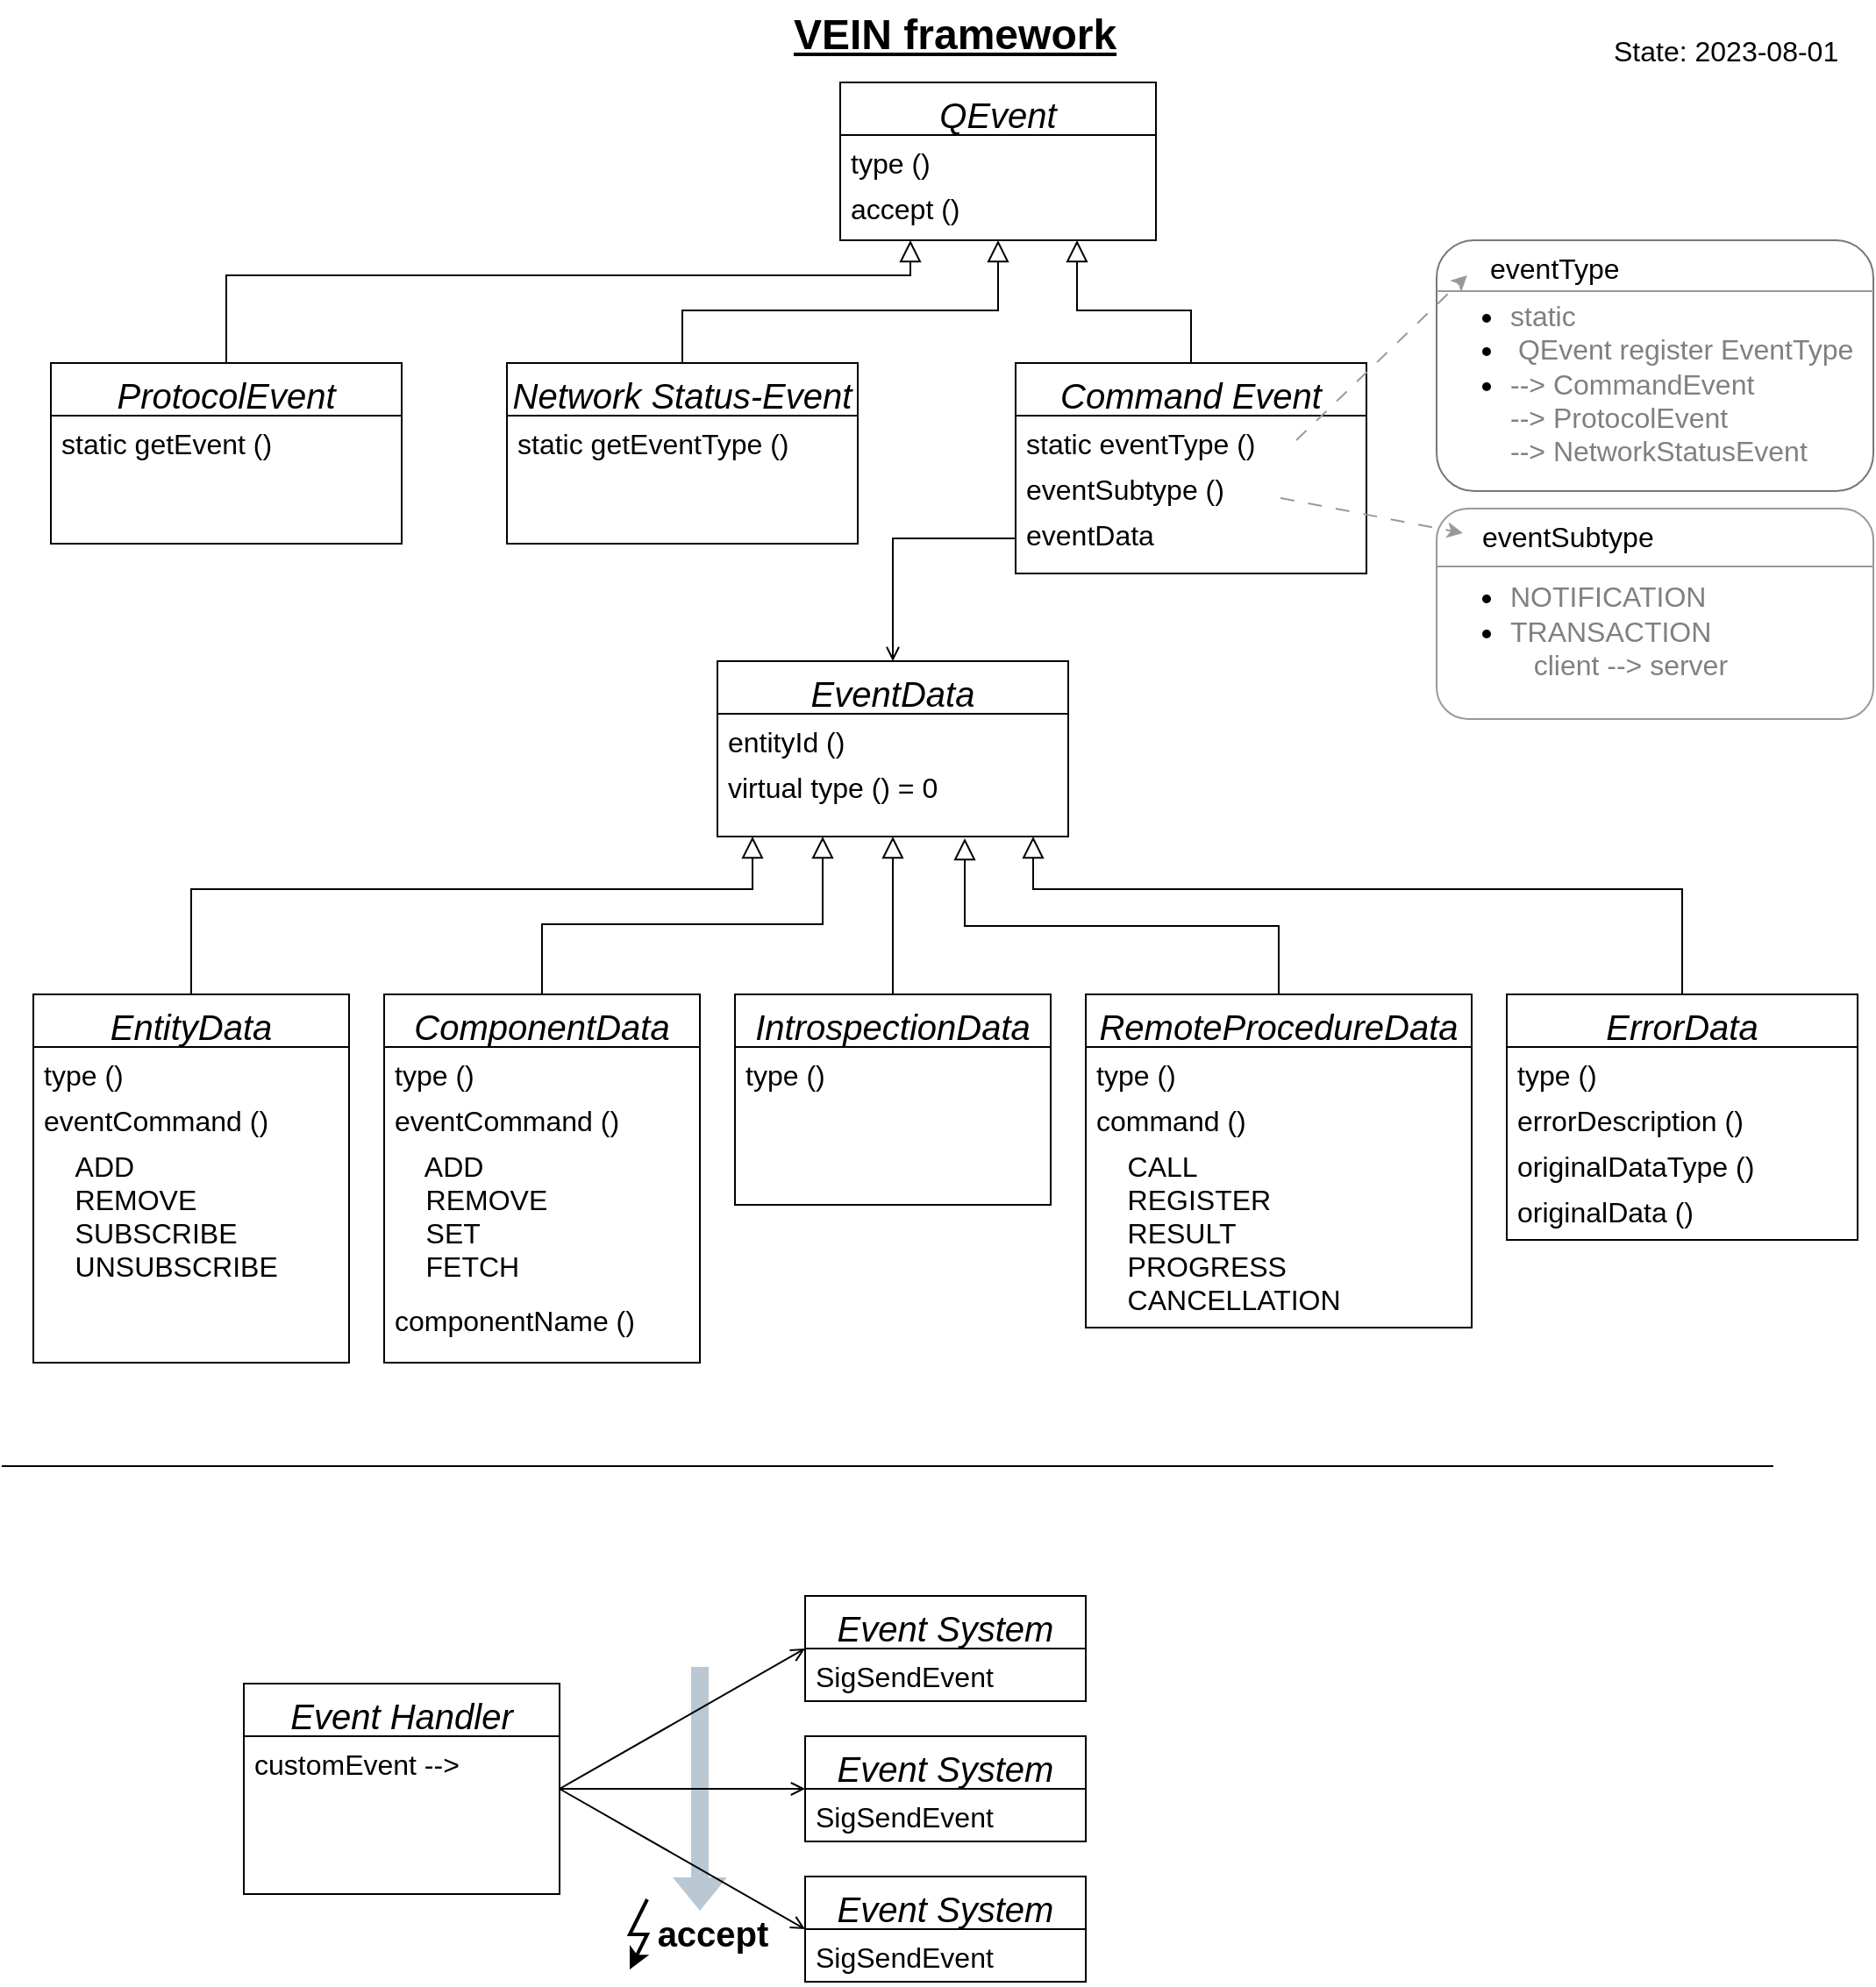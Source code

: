 <mxfile version="21.6.6" type="device">
  <diagram id="C5RBs43oDa-KdzZeNtuy" name="Page-1">
    <mxGraphModel dx="1434" dy="767" grid="1" gridSize="10" guides="1" tooltips="1" connect="1" arrows="1" fold="1" page="1" pageScale="1" pageWidth="1169" pageHeight="1654" math="0" shadow="0">
      <root>
        <mxCell id="WIyWlLk6GJQsqaUBKTNV-0" />
        <mxCell id="WIyWlLk6GJQsqaUBKTNV-1" parent="WIyWlLk6GJQsqaUBKTNV-0" />
        <mxCell id="3VQRC6T0D-EXzDeNE1l7-76" value="" style="shape=flexArrow;endArrow=classic;html=1;rounded=0;strokeColor=none;fillColor=#bac8d3;dashed=1;dashPattern=8 8;" parent="WIyWlLk6GJQsqaUBKTNV-1" edge="1">
          <mxGeometry width="50" height="50" relative="1" as="geometry">
            <mxPoint x="460" y="1000" as="sourcePoint" />
            <mxPoint x="460" y="1140" as="targetPoint" />
          </mxGeometry>
        </mxCell>
        <mxCell id="zkfFHV4jXpPFQw0GAbJ--0" value="QEvent" style="swimlane;fontStyle=2;align=center;verticalAlign=top;childLayout=stackLayout;horizontal=1;startSize=30;horizontalStack=0;resizeParent=1;resizeLast=0;collapsible=1;marginBottom=0;rounded=0;shadow=0;strokeWidth=1;fontSize=20;" parent="WIyWlLk6GJQsqaUBKTNV-1" vertex="1">
          <mxGeometry x="540" y="97" width="180" height="90" as="geometry">
            <mxRectangle x="530" y="40" width="160" height="26" as="alternateBounds" />
          </mxGeometry>
        </mxCell>
        <mxCell id="zkfFHV4jXpPFQw0GAbJ--2" value="type ()" style="text;align=left;verticalAlign=top;spacingLeft=4;spacingRight=4;overflow=hidden;rotatable=0;points=[[0,0.5],[1,0.5]];portConstraint=eastwest;rounded=0;shadow=0;html=0;fontSize=16;" parent="zkfFHV4jXpPFQw0GAbJ--0" vertex="1">
          <mxGeometry y="30" width="180" height="26" as="geometry" />
        </mxCell>
        <mxCell id="zkfFHV4jXpPFQw0GAbJ--1" value="accept ()" style="text;align=left;verticalAlign=top;spacingLeft=4;spacingRight=4;overflow=hidden;rotatable=0;points=[[0,0.5],[1,0.5]];portConstraint=eastwest;fontSize=16;" parent="zkfFHV4jXpPFQw0GAbJ--0" vertex="1">
          <mxGeometry y="56" width="180" height="26" as="geometry" />
        </mxCell>
        <mxCell id="ieJgah1LAaL9jYKs5DkF-0" value="ProtocolEvent" style="swimlane;fontStyle=2;align=center;verticalAlign=top;childLayout=stackLayout;horizontal=1;startSize=30;horizontalStack=0;resizeParent=1;resizeLast=0;collapsible=1;marginBottom=0;rounded=0;shadow=0;strokeWidth=1;fontSize=20;" parent="WIyWlLk6GJQsqaUBKTNV-1" vertex="1">
          <mxGeometry x="90" y="257" width="200" height="103" as="geometry">
            <mxRectangle x="530" y="40" width="160" height="26" as="alternateBounds" />
          </mxGeometry>
        </mxCell>
        <mxCell id="ieJgah1LAaL9jYKs5DkF-1" value="static getEvent ()" style="text;align=left;verticalAlign=top;spacingLeft=4;spacingRight=4;overflow=hidden;rotatable=0;points=[[0,0.5],[1,0.5]];portConstraint=eastwest;rounded=0;shadow=0;html=0;fontSize=16;" parent="ieJgah1LAaL9jYKs5DkF-0" vertex="1">
          <mxGeometry y="30" width="200" height="26" as="geometry" />
        </mxCell>
        <mxCell id="3VQRC6T0D-EXzDeNE1l7-0" value="Network Status-Event" style="swimlane;fontStyle=2;align=center;verticalAlign=top;childLayout=stackLayout;horizontal=1;startSize=30;horizontalStack=0;resizeParent=1;resizeLast=0;collapsible=1;marginBottom=0;rounded=0;shadow=0;strokeWidth=1;fontSize=20;" parent="WIyWlLk6GJQsqaUBKTNV-1" vertex="1">
          <mxGeometry x="350" y="257" width="200" height="103" as="geometry">
            <mxRectangle x="530" y="40" width="160" height="26" as="alternateBounds" />
          </mxGeometry>
        </mxCell>
        <mxCell id="3VQRC6T0D-EXzDeNE1l7-1" value="static getEventType ()" style="text;align=left;verticalAlign=top;spacingLeft=4;spacingRight=4;overflow=hidden;rotatable=0;points=[[0,0.5],[1,0.5]];portConstraint=eastwest;rounded=0;shadow=0;html=0;fontSize=16;" parent="3VQRC6T0D-EXzDeNE1l7-0" vertex="1">
          <mxGeometry y="30" width="200" height="26" as="geometry" />
        </mxCell>
        <mxCell id="3VQRC6T0D-EXzDeNE1l7-2" value="" style="endArrow=block;endSize=10;endFill=0;shadow=0;strokeWidth=1;rounded=0;edgeStyle=elbowEdgeStyle;elbow=vertical;" parent="WIyWlLk6GJQsqaUBKTNV-1" source="ieJgah1LAaL9jYKs5DkF-0" edge="1">
          <mxGeometry width="160" relative="1" as="geometry">
            <mxPoint x="350" y="683" as="sourcePoint" />
            <mxPoint x="580" y="187" as="targetPoint" />
            <Array as="points">
              <mxPoint x="370" y="207" />
            </Array>
          </mxGeometry>
        </mxCell>
        <mxCell id="3VQRC6T0D-EXzDeNE1l7-4" value="" style="endArrow=block;endSize=10;endFill=0;shadow=0;strokeWidth=1;rounded=0;edgeStyle=elbowEdgeStyle;elbow=vertical;exitX=0.5;exitY=0;exitDx=0;exitDy=0;" parent="WIyWlLk6GJQsqaUBKTNV-1" source="3VQRC6T0D-EXzDeNE1l7-0" edge="1">
          <mxGeometry width="160" relative="1" as="geometry">
            <mxPoint x="160" y="267" as="sourcePoint" />
            <mxPoint x="630" y="187" as="targetPoint" />
            <Array as="points">
              <mxPoint x="510" y="227" />
            </Array>
          </mxGeometry>
        </mxCell>
        <mxCell id="3VQRC6T0D-EXzDeNE1l7-5" value="Command Event" style="swimlane;fontStyle=2;align=center;verticalAlign=top;childLayout=stackLayout;horizontal=1;startSize=30;horizontalStack=0;resizeParent=1;resizeLast=0;collapsible=1;marginBottom=0;rounded=0;shadow=0;strokeWidth=1;fontSize=20;" parent="WIyWlLk6GJQsqaUBKTNV-1" vertex="1">
          <mxGeometry x="640" y="257" width="200" height="120" as="geometry">
            <mxRectangle x="530" y="40" width="160" height="26" as="alternateBounds" />
          </mxGeometry>
        </mxCell>
        <mxCell id="3VQRC6T0D-EXzDeNE1l7-6" value="static eventType ()" style="text;align=left;verticalAlign=top;spacingLeft=4;spacingRight=4;overflow=hidden;rotatable=0;points=[[0,0.5],[1,0.5]];portConstraint=eastwest;rounded=0;shadow=0;html=0;fontSize=16;" parent="3VQRC6T0D-EXzDeNE1l7-5" vertex="1">
          <mxGeometry y="30" width="200" height="26" as="geometry" />
        </mxCell>
        <mxCell id="3VQRC6T0D-EXzDeNE1l7-7" value="eventSubtype ()" style="text;align=left;verticalAlign=top;spacingLeft=4;spacingRight=4;overflow=hidden;rotatable=0;points=[[0,0.5],[1,0.5]];portConstraint=eastwest;rounded=0;shadow=0;html=0;fontSize=16;" parent="3VQRC6T0D-EXzDeNE1l7-5" vertex="1">
          <mxGeometry y="56" width="200" height="26" as="geometry" />
        </mxCell>
        <mxCell id="3VQRC6T0D-EXzDeNE1l7-8" value="eventData" style="text;align=left;verticalAlign=top;spacingLeft=4;spacingRight=4;overflow=hidden;rotatable=0;points=[[0,0.5],[1,0.5]];portConstraint=eastwest;rounded=0;shadow=0;html=0;fontSize=16;" parent="3VQRC6T0D-EXzDeNE1l7-5" vertex="1">
          <mxGeometry y="82" width="200" height="26" as="geometry" />
        </mxCell>
        <mxCell id="3VQRC6T0D-EXzDeNE1l7-9" value="" style="endArrow=block;endSize=10;endFill=0;shadow=0;strokeWidth=1;rounded=0;edgeStyle=elbowEdgeStyle;elbow=vertical;exitX=0.5;exitY=0;exitDx=0;exitDy=0;entryX=0.75;entryY=1;entryDx=0;entryDy=0;" parent="WIyWlLk6GJQsqaUBKTNV-1" source="3VQRC6T0D-EXzDeNE1l7-5" target="zkfFHV4jXpPFQw0GAbJ--0" edge="1">
          <mxGeometry width="160" relative="1" as="geometry">
            <mxPoint x="415" y="267" as="sourcePoint" />
            <mxPoint x="640" y="197" as="targetPoint" />
            <Array as="points">
              <mxPoint x="650" y="227" />
            </Array>
          </mxGeometry>
        </mxCell>
        <mxCell id="3VQRC6T0D-EXzDeNE1l7-11" value="EventData" style="swimlane;fontStyle=2;align=center;verticalAlign=top;childLayout=stackLayout;horizontal=1;startSize=30;horizontalStack=0;resizeParent=1;resizeLast=0;collapsible=1;marginBottom=0;rounded=0;shadow=0;strokeWidth=1;fontSize=20;" parent="WIyWlLk6GJQsqaUBKTNV-1" vertex="1">
          <mxGeometry x="470" y="427" width="200" height="100" as="geometry">
            <mxRectangle x="530" y="40" width="160" height="26" as="alternateBounds" />
          </mxGeometry>
        </mxCell>
        <mxCell id="3VQRC6T0D-EXzDeNE1l7-12" value="entityId ()" style="text;align=left;verticalAlign=top;spacingLeft=4;spacingRight=4;overflow=hidden;rotatable=0;points=[[0,0.5],[1,0.5]];portConstraint=eastwest;rounded=0;shadow=0;html=0;fontSize=16;" parent="3VQRC6T0D-EXzDeNE1l7-11" vertex="1">
          <mxGeometry y="30" width="200" height="26" as="geometry" />
        </mxCell>
        <mxCell id="3VQRC6T0D-EXzDeNE1l7-13" value="virtual type () = 0" style="text;align=left;verticalAlign=top;spacingLeft=4;spacingRight=4;overflow=hidden;rotatable=0;points=[[0,0.5],[1,0.5]];portConstraint=eastwest;rounded=0;shadow=0;html=0;fontSize=16;" parent="3VQRC6T0D-EXzDeNE1l7-11" vertex="1">
          <mxGeometry y="56" width="200" height="26" as="geometry" />
        </mxCell>
        <mxCell id="3VQRC6T0D-EXzDeNE1l7-15" style="edgeStyle=orthogonalEdgeStyle;rounded=0;orthogonalLoop=1;jettySize=auto;html=1;endArrow=open;endFill=0;strokeWidth=1;" parent="WIyWlLk6GJQsqaUBKTNV-1" source="3VQRC6T0D-EXzDeNE1l7-8" target="3VQRC6T0D-EXzDeNE1l7-11" edge="1">
          <mxGeometry relative="1" as="geometry">
            <mxPoint x="480" y="407" as="targetPoint" />
            <Array as="points">
              <mxPoint x="570" y="357" />
            </Array>
          </mxGeometry>
        </mxCell>
        <mxCell id="3VQRC6T0D-EXzDeNE1l7-16" value="EntityData" style="swimlane;fontStyle=2;align=center;verticalAlign=top;childLayout=stackLayout;horizontal=1;startSize=30;horizontalStack=0;resizeParent=1;resizeLast=0;collapsible=1;marginBottom=0;rounded=0;shadow=0;strokeWidth=1;fontSize=20;" parent="WIyWlLk6GJQsqaUBKTNV-1" vertex="1">
          <mxGeometry x="80" y="617" width="180" height="210" as="geometry">
            <mxRectangle x="530" y="40" width="160" height="26" as="alternateBounds" />
          </mxGeometry>
        </mxCell>
        <mxCell id="3VQRC6T0D-EXzDeNE1l7-17" value="type ()" style="text;align=left;verticalAlign=top;spacingLeft=4;spacingRight=4;overflow=hidden;rotatable=0;points=[[0,0.5],[1,0.5]];portConstraint=eastwest;rounded=0;shadow=0;html=0;fontSize=16;" parent="3VQRC6T0D-EXzDeNE1l7-16" vertex="1">
          <mxGeometry y="30" width="180" height="26" as="geometry" />
        </mxCell>
        <mxCell id="3VQRC6T0D-EXzDeNE1l7-18" value="eventCommand ()" style="text;align=left;verticalAlign=top;spacingLeft=4;spacingRight=4;overflow=hidden;rotatable=0;points=[[0,0.5],[1,0.5]];portConstraint=eastwest;rounded=0;shadow=0;html=0;fontSize=16;" parent="3VQRC6T0D-EXzDeNE1l7-16" vertex="1">
          <mxGeometry y="56" width="180" height="26" as="geometry" />
        </mxCell>
        <mxCell id="3VQRC6T0D-EXzDeNE1l7-19" value="    ADD&#xa;    REMOVE&#xa;    SUBSCRIBE&#xa;    UNSUBSCRIBE&#xa;" style="text;align=left;verticalAlign=top;spacingLeft=4;spacingRight=4;overflow=hidden;rotatable=0;points=[[0,0.5],[1,0.5]];portConstraint=eastwest;rounded=0;shadow=0;html=0;fontSize=16;" parent="3VQRC6T0D-EXzDeNE1l7-16" vertex="1">
          <mxGeometry y="82" width="180" height="88" as="geometry" />
        </mxCell>
        <mxCell id="3VQRC6T0D-EXzDeNE1l7-20" value="ComponentData" style="swimlane;fontStyle=2;align=center;verticalAlign=top;childLayout=stackLayout;horizontal=1;startSize=30;horizontalStack=0;resizeParent=1;resizeLast=0;collapsible=1;marginBottom=0;rounded=0;shadow=0;strokeWidth=1;fontSize=20;" parent="WIyWlLk6GJQsqaUBKTNV-1" vertex="1">
          <mxGeometry x="280" y="617" width="180" height="210" as="geometry">
            <mxRectangle x="530" y="40" width="160" height="26" as="alternateBounds" />
          </mxGeometry>
        </mxCell>
        <mxCell id="3VQRC6T0D-EXzDeNE1l7-22" value="type ()" style="text;align=left;verticalAlign=top;spacingLeft=4;spacingRight=4;overflow=hidden;rotatable=0;points=[[0,0.5],[1,0.5]];portConstraint=eastwest;rounded=0;shadow=0;html=0;fontSize=16;" parent="3VQRC6T0D-EXzDeNE1l7-20" vertex="1">
          <mxGeometry y="30" width="180" height="26" as="geometry" />
        </mxCell>
        <mxCell id="3VQRC6T0D-EXzDeNE1l7-21" value="eventCommand ()" style="text;align=left;verticalAlign=top;spacingLeft=4;spacingRight=4;overflow=hidden;rotatable=0;points=[[0,0.5],[1,0.5]];portConstraint=eastwest;rounded=0;shadow=0;html=0;fontSize=16;" parent="3VQRC6T0D-EXzDeNE1l7-20" vertex="1">
          <mxGeometry y="56" width="180" height="26" as="geometry" />
        </mxCell>
        <mxCell id="3VQRC6T0D-EXzDeNE1l7-23" value="    ADD&#xa;    REMOVE&#xa;    SET&#xa;    FETCH" style="text;align=left;verticalAlign=top;spacingLeft=4;spacingRight=4;overflow=hidden;rotatable=0;points=[[0,0.5],[1,0.5]];portConstraint=eastwest;rounded=0;shadow=0;html=0;fontSize=16;" parent="3VQRC6T0D-EXzDeNE1l7-20" vertex="1">
          <mxGeometry y="82" width="180" height="88" as="geometry" />
        </mxCell>
        <mxCell id="3VQRC6T0D-EXzDeNE1l7-33" value="componentName ()" style="text;align=left;verticalAlign=top;spacingLeft=4;spacingRight=4;overflow=hidden;rotatable=0;points=[[0,0.5],[1,0.5]];portConstraint=eastwest;rounded=0;shadow=0;html=0;fontSize=16;" parent="3VQRC6T0D-EXzDeNE1l7-20" vertex="1">
          <mxGeometry y="170" width="180" height="26" as="geometry" />
        </mxCell>
        <mxCell id="3VQRC6T0D-EXzDeNE1l7-24" value="IntrospectionData" style="swimlane;fontStyle=2;align=center;verticalAlign=top;childLayout=stackLayout;horizontal=1;startSize=30;horizontalStack=0;resizeParent=1;resizeLast=0;collapsible=1;marginBottom=0;rounded=0;shadow=0;strokeWidth=1;fontSize=20;" parent="WIyWlLk6GJQsqaUBKTNV-1" vertex="1">
          <mxGeometry x="480" y="617" width="180" height="120" as="geometry">
            <mxRectangle x="530" y="40" width="160" height="26" as="alternateBounds" />
          </mxGeometry>
        </mxCell>
        <mxCell id="3VQRC6T0D-EXzDeNE1l7-25" value="type ()" style="text;align=left;verticalAlign=top;spacingLeft=4;spacingRight=4;overflow=hidden;rotatable=0;points=[[0,0.5],[1,0.5]];portConstraint=eastwest;rounded=0;shadow=0;html=0;fontSize=16;" parent="3VQRC6T0D-EXzDeNE1l7-24" vertex="1">
          <mxGeometry y="30" width="180" height="26" as="geometry" />
        </mxCell>
        <mxCell id="3VQRC6T0D-EXzDeNE1l7-28" value="ErrorData" style="swimlane;fontStyle=2;align=center;verticalAlign=top;childLayout=stackLayout;horizontal=1;startSize=30;horizontalStack=0;resizeParent=1;resizeLast=0;collapsible=1;marginBottom=0;rounded=0;shadow=0;strokeWidth=1;fontSize=20;" parent="WIyWlLk6GJQsqaUBKTNV-1" vertex="1">
          <mxGeometry x="920" y="617" width="200" height="140" as="geometry">
            <mxRectangle x="530" y="40" width="160" height="26" as="alternateBounds" />
          </mxGeometry>
        </mxCell>
        <mxCell id="3VQRC6T0D-EXzDeNE1l7-29" value="type ()" style="text;align=left;verticalAlign=top;spacingLeft=4;spacingRight=4;overflow=hidden;rotatable=0;points=[[0,0.5],[1,0.5]];portConstraint=eastwest;rounded=0;shadow=0;html=0;fontSize=16;" parent="3VQRC6T0D-EXzDeNE1l7-28" vertex="1">
          <mxGeometry y="30" width="200" height="26" as="geometry" />
        </mxCell>
        <mxCell id="3VQRC6T0D-EXzDeNE1l7-30" value="errorDescription ()" style="text;align=left;verticalAlign=top;spacingLeft=4;spacingRight=4;overflow=hidden;rotatable=0;points=[[0,0.5],[1,0.5]];portConstraint=eastwest;rounded=0;shadow=0;html=0;fontSize=16;" parent="3VQRC6T0D-EXzDeNE1l7-28" vertex="1">
          <mxGeometry y="56" width="200" height="26" as="geometry" />
        </mxCell>
        <mxCell id="3VQRC6T0D-EXzDeNE1l7-31" value="originalDataType ()" style="text;align=left;verticalAlign=top;spacingLeft=4;spacingRight=4;overflow=hidden;rotatable=0;points=[[0,0.5],[1,0.5]];portConstraint=eastwest;rounded=0;shadow=0;html=0;fontSize=16;" parent="3VQRC6T0D-EXzDeNE1l7-28" vertex="1">
          <mxGeometry y="82" width="200" height="26" as="geometry" />
        </mxCell>
        <mxCell id="3VQRC6T0D-EXzDeNE1l7-35" value="originalData ()" style="text;align=left;verticalAlign=top;spacingLeft=4;spacingRight=4;overflow=hidden;rotatable=0;points=[[0,0.5],[1,0.5]];portConstraint=eastwest;rounded=0;shadow=0;html=0;fontSize=16;" parent="3VQRC6T0D-EXzDeNE1l7-28" vertex="1">
          <mxGeometry y="108" width="200" height="26" as="geometry" />
        </mxCell>
        <mxCell id="3VQRC6T0D-EXzDeNE1l7-34" value="&lt;u&gt;VEIN framework&lt;/u&gt;" style="text;strokeColor=none;fillColor=none;html=1;fontSize=24;fontStyle=1;verticalAlign=middle;align=center;" parent="WIyWlLk6GJQsqaUBKTNV-1" vertex="1">
          <mxGeometry x="490" y="50" width="230" height="40" as="geometry" />
        </mxCell>
        <mxCell id="3VQRC6T0D-EXzDeNE1l7-36" value="RemoteProcedureData" style="swimlane;fontStyle=2;align=center;verticalAlign=top;childLayout=stackLayout;horizontal=1;startSize=30;horizontalStack=0;resizeParent=1;resizeLast=0;collapsible=1;marginBottom=0;rounded=0;shadow=0;strokeWidth=1;fontSize=20;" parent="WIyWlLk6GJQsqaUBKTNV-1" vertex="1">
          <mxGeometry x="680" y="617" width="220" height="190" as="geometry">
            <mxRectangle x="530" y="40" width="160" height="26" as="alternateBounds" />
          </mxGeometry>
        </mxCell>
        <mxCell id="3VQRC6T0D-EXzDeNE1l7-37" value="type ()" style="text;align=left;verticalAlign=top;spacingLeft=4;spacingRight=4;overflow=hidden;rotatable=0;points=[[0,0.5],[1,0.5]];portConstraint=eastwest;rounded=0;shadow=0;html=0;fontSize=16;" parent="3VQRC6T0D-EXzDeNE1l7-36" vertex="1">
          <mxGeometry y="30" width="220" height="26" as="geometry" />
        </mxCell>
        <mxCell id="3VQRC6T0D-EXzDeNE1l7-38" value="command ()" style="text;align=left;verticalAlign=top;spacingLeft=4;spacingRight=4;overflow=hidden;rotatable=0;points=[[0,0.5],[1,0.5]];portConstraint=eastwest;rounded=0;shadow=0;html=0;fontSize=16;" parent="3VQRC6T0D-EXzDeNE1l7-36" vertex="1">
          <mxGeometry y="56" width="220" height="26" as="geometry" />
        </mxCell>
        <mxCell id="3VQRC6T0D-EXzDeNE1l7-39" value="    CALL&#xa;    REGISTER&#xa;    RESULT&#xa;    PROGRESS&#xa;    CANCELLATION&#xa;" style="text;align=left;verticalAlign=top;spacingLeft=4;spacingRight=4;overflow=hidden;rotatable=0;points=[[0,0.5],[1,0.5]];portConstraint=eastwest;rounded=0;shadow=0;html=0;fontSize=16;" parent="3VQRC6T0D-EXzDeNE1l7-36" vertex="1">
          <mxGeometry y="82" width="220" height="108" as="geometry" />
        </mxCell>
        <mxCell id="3VQRC6T0D-EXzDeNE1l7-41" value="" style="endArrow=block;endSize=10;endFill=0;shadow=0;strokeWidth=1;rounded=0;edgeStyle=elbowEdgeStyle;elbow=vertical;exitX=0.5;exitY=0;exitDx=0;exitDy=0;" parent="WIyWlLk6GJQsqaUBKTNV-1" source="3VQRC6T0D-EXzDeNE1l7-16" edge="1">
          <mxGeometry width="160" relative="1" as="geometry">
            <mxPoint x="160" y="607" as="sourcePoint" />
            <mxPoint x="490" y="527" as="targetPoint" />
            <Array as="points">
              <mxPoint x="330" y="557" />
            </Array>
          </mxGeometry>
        </mxCell>
        <mxCell id="3VQRC6T0D-EXzDeNE1l7-42" value="" style="endArrow=block;endSize=10;endFill=0;shadow=0;strokeWidth=1;rounded=0;edgeStyle=elbowEdgeStyle;elbow=vertical;exitX=0.5;exitY=0;exitDx=0;exitDy=0;" parent="WIyWlLk6GJQsqaUBKTNV-1" source="3VQRC6T0D-EXzDeNE1l7-20" edge="1">
          <mxGeometry width="160" relative="1" as="geometry">
            <mxPoint x="170" y="627" as="sourcePoint" />
            <mxPoint x="530" y="527" as="targetPoint" />
            <Array as="points">
              <mxPoint x="440" y="577" />
            </Array>
          </mxGeometry>
        </mxCell>
        <mxCell id="3VQRC6T0D-EXzDeNE1l7-43" value="" style="endArrow=block;endSize=10;endFill=0;shadow=0;strokeWidth=1;rounded=0;edgeStyle=elbowEdgeStyle;elbow=vertical;exitX=0.5;exitY=0;exitDx=0;exitDy=0;" parent="WIyWlLk6GJQsqaUBKTNV-1" source="3VQRC6T0D-EXzDeNE1l7-24" edge="1">
          <mxGeometry width="160" relative="1" as="geometry">
            <mxPoint x="370" y="627" as="sourcePoint" />
            <mxPoint x="570" y="527" as="targetPoint" />
            <Array as="points">
              <mxPoint x="350" y="577" />
            </Array>
          </mxGeometry>
        </mxCell>
        <mxCell id="3VQRC6T0D-EXzDeNE1l7-44" value="" style="endArrow=block;endSize=10;endFill=0;shadow=0;strokeWidth=1;rounded=0;edgeStyle=elbowEdgeStyle;elbow=vertical;" parent="WIyWlLk6GJQsqaUBKTNV-1" source="3VQRC6T0D-EXzDeNE1l7-36" edge="1">
          <mxGeometry width="160" relative="1" as="geometry">
            <mxPoint x="591" y="618" as="sourcePoint" />
            <mxPoint x="611" y="528" as="targetPoint" />
            <Array as="points">
              <mxPoint x="381" y="578" />
            </Array>
          </mxGeometry>
        </mxCell>
        <mxCell id="3VQRC6T0D-EXzDeNE1l7-46" value="" style="endArrow=block;endSize=10;endFill=0;shadow=0;strokeWidth=1;rounded=0;edgeStyle=elbowEdgeStyle;elbow=vertical;" parent="WIyWlLk6GJQsqaUBKTNV-1" source="3VQRC6T0D-EXzDeNE1l7-28" edge="1">
          <mxGeometry width="160" relative="1" as="geometry">
            <mxPoint x="810" y="627" as="sourcePoint" />
            <mxPoint x="650" y="527" as="targetPoint" />
            <Array as="points">
              <mxPoint x="820" y="557" />
            </Array>
          </mxGeometry>
        </mxCell>
        <mxCell id="3VQRC6T0D-EXzDeNE1l7-47" value="&lt;div style=&quot;font-size: 16px;&quot; align=&quot;left&quot;&gt;&lt;font color=&quot;#808080&quot;&gt;&lt;br&gt;&lt;/font&gt;&lt;ul style=&quot;font-size: 16px;&quot;&gt;&lt;li&gt;&lt;font style=&quot;font-size: 16px;&quot; color=&quot;#808080&quot;&gt;static&lt;/font&gt;&lt;/li&gt;&lt;li&gt;&lt;font style=&quot;font-size: 16px;&quot; color=&quot;#808080&quot;&gt;&amp;nbsp;QEvent register EventType&lt;/font&gt;&lt;/li&gt;&lt;li&gt;&lt;font style=&quot;font-size: 16px;&quot; color=&quot;#808080&quot;&gt;--&amp;gt; CommandEvent&lt;br&gt;--&amp;gt; ProtocolEvent&lt;br&gt;--&amp;gt; NetworkStatusEvent&lt;br&gt;&lt;/font&gt;&lt;/li&gt;&lt;/ul&gt;&lt;/div&gt;" style="rounded=1;whiteSpace=wrap;html=1;align=left;strokeColor=#77767B;" parent="WIyWlLk6GJQsqaUBKTNV-1" vertex="1">
          <mxGeometry x="880" y="187" width="249" height="143" as="geometry" />
        </mxCell>
        <mxCell id="3VQRC6T0D-EXzDeNE1l7-48" value="" style="line;html=1;strokeWidth=1;align=left;verticalAlign=middle;spacingTop=-1;spacingLeft=3;spacingRight=3;rotatable=0;labelPosition=right;points=[];portConstraint=eastwest;strokeColor=#9a9996;" parent="WIyWlLk6GJQsqaUBKTNV-1" vertex="1">
          <mxGeometry x="880" y="212" width="249" height="8" as="geometry" />
        </mxCell>
        <mxCell id="3VQRC6T0D-EXzDeNE1l7-49" value="eventType" style="text;align=left;verticalAlign=top;spacingLeft=4;spacingRight=4;overflow=hidden;rotatable=0;points=[[0,0.5],[1,0.5]];portConstraint=eastwest;rounded=0;shadow=0;html=0;fontSize=16;strokeColor=none;" parent="WIyWlLk6GJQsqaUBKTNV-1" vertex="1">
          <mxGeometry x="904.5" y="187" width="200" height="26" as="geometry" />
        </mxCell>
        <mxCell id="3VQRC6T0D-EXzDeNE1l7-50" value="&lt;div style=&quot;font-size: 16px;&quot; align=&quot;left&quot;&gt;&lt;font color=&quot;#808080&quot;&gt;&lt;br&gt;&lt;/font&gt;&lt;ul style=&quot;font-size: 16px;&quot;&gt;&lt;li&gt;&lt;font style=&quot;font-size: 16px;&quot; color=&quot;#808080&quot;&gt;NOTIFICATION&lt;/font&gt;&lt;/li&gt;&lt;li&gt;&lt;font style=&quot;font-size: 16px;&quot; color=&quot;#808080&quot;&gt;TRANSACTION&lt;br&gt;&amp;nbsp;&amp;nbsp; client --&amp;gt; server&lt;br&gt;&lt;/font&gt;&lt;/li&gt;&lt;/ul&gt;&lt;/div&gt;" style="rounded=1;whiteSpace=wrap;html=1;align=left;strokeColor=#9a9996;" parent="WIyWlLk6GJQsqaUBKTNV-1" vertex="1">
          <mxGeometry x="880" y="340" width="249" height="120" as="geometry" />
        </mxCell>
        <mxCell id="3VQRC6T0D-EXzDeNE1l7-51" value="" style="line;html=1;strokeWidth=1;align=left;verticalAlign=middle;spacingTop=-1;spacingLeft=3;spacingRight=3;rotatable=0;labelPosition=right;points=[];portConstraint=eastwest;strokeColor=#9a9996;" parent="WIyWlLk6GJQsqaUBKTNV-1" vertex="1">
          <mxGeometry x="880" y="369" width="249" height="8" as="geometry" />
        </mxCell>
        <mxCell id="3VQRC6T0D-EXzDeNE1l7-52" value="eventSubtype" style="text;align=left;verticalAlign=top;spacingLeft=4;spacingRight=4;overflow=hidden;rotatable=0;points=[[0,0.5],[1,0.5]];portConstraint=eastwest;rounded=0;shadow=0;html=0;fontSize=16;strokeColor=none;" parent="WIyWlLk6GJQsqaUBKTNV-1" vertex="1">
          <mxGeometry x="900" y="340" width="200" height="26" as="geometry" />
        </mxCell>
        <mxCell id="3VQRC6T0D-EXzDeNE1l7-53" value="&lt;div align=&quot;left&quot;&gt;&lt;span style=&quot;font-size: 16px;&quot;&gt;&lt;span style=&quot;font-weight: normal;&quot;&gt;State: 2023-08-01&lt;/span&gt;&lt;br&gt;&lt;/span&gt;&lt;/div&gt;" style="text;strokeColor=none;fillColor=none;html=1;fontSize=24;fontStyle=1;verticalAlign=middle;align=left;" parent="WIyWlLk6GJQsqaUBKTNV-1" vertex="1">
          <mxGeometry x="979" y="57" width="150" height="40" as="geometry" />
        </mxCell>
        <mxCell id="3VQRC6T0D-EXzDeNE1l7-60" value="" style="endArrow=classic;html=1;rounded=0;exitX=0.8;exitY=0.885;exitDx=0;exitDy=0;exitPerimeter=0;entryX=0.07;entryY=0.494;entryDx=0;entryDy=0;entryPerimeter=0;strokeColor=#9a9996;dashed=1;dashPattern=8 8;" parent="WIyWlLk6GJQsqaUBKTNV-1" edge="1">
          <mxGeometry width="50" height="50" relative="1" as="geometry">
            <mxPoint x="800" y="301.01" as="sourcePoint" />
            <mxPoint x="897.43" y="206.952" as="targetPoint" />
          </mxGeometry>
        </mxCell>
        <mxCell id="3VQRC6T0D-EXzDeNE1l7-61" value="" style="endArrow=classic;html=1;rounded=0;exitX=0.8;exitY=0.885;exitDx=0;exitDy=0;exitPerimeter=0;entryX=0.04;entryY=0.083;entryDx=0;entryDy=0;entryPerimeter=0;strokeColor=#9a9996;dashed=1;dashPattern=8 8;" parent="WIyWlLk6GJQsqaUBKTNV-1" edge="1">
          <mxGeometry width="50" height="50" relative="1" as="geometry">
            <mxPoint x="791" y="334.01" as="sourcePoint" />
            <mxPoint x="894.96" y="353.96" as="targetPoint" />
          </mxGeometry>
        </mxCell>
        <mxCell id="3VQRC6T0D-EXzDeNE1l7-62" value="" style="endArrow=none;html=1;rounded=0;" parent="WIyWlLk6GJQsqaUBKTNV-1" edge="1">
          <mxGeometry width="50" height="50" relative="1" as="geometry">
            <mxPoint x="62" y="886" as="sourcePoint" />
            <mxPoint x="1072" y="886" as="targetPoint" />
          </mxGeometry>
        </mxCell>
        <mxCell id="3VQRC6T0D-EXzDeNE1l7-73" style="rounded=0;orthogonalLoop=1;jettySize=auto;html=1;entryX=0;entryY=0.5;entryDx=0;entryDy=0;endArrow=open;endFill=0;exitX=1;exitY=0.5;exitDx=0;exitDy=0;" parent="WIyWlLk6GJQsqaUBKTNV-1" source="3VQRC6T0D-EXzDeNE1l7-65" target="3VQRC6T0D-EXzDeNE1l7-67" edge="1">
          <mxGeometry relative="1" as="geometry" />
        </mxCell>
        <mxCell id="3VQRC6T0D-EXzDeNE1l7-65" value="Event Handler" style="swimlane;fontStyle=2;align=center;verticalAlign=top;childLayout=stackLayout;horizontal=1;startSize=30;horizontalStack=0;resizeParent=1;resizeLast=0;collapsible=1;marginBottom=0;rounded=0;shadow=0;strokeWidth=1;fontSize=20;" parent="WIyWlLk6GJQsqaUBKTNV-1" vertex="1">
          <mxGeometry x="200" y="1010" width="180" height="120" as="geometry">
            <mxRectangle x="530" y="40" width="160" height="26" as="alternateBounds" />
          </mxGeometry>
        </mxCell>
        <mxCell id="3VQRC6T0D-EXzDeNE1l7-66" value="customEvent --&gt;" style="text;align=left;verticalAlign=top;spacingLeft=4;spacingRight=4;overflow=hidden;rotatable=0;points=[[0,0.5],[1,0.5]];portConstraint=eastwest;rounded=0;shadow=0;html=0;fontSize=16;" parent="3VQRC6T0D-EXzDeNE1l7-65" vertex="1">
          <mxGeometry y="30" width="180" height="26" as="geometry" />
        </mxCell>
        <mxCell id="3VQRC6T0D-EXzDeNE1l7-67" value="Event System" style="swimlane;fontStyle=2;align=center;verticalAlign=top;childLayout=stackLayout;horizontal=1;startSize=30;horizontalStack=0;resizeParent=1;resizeLast=0;collapsible=1;marginBottom=0;rounded=0;shadow=0;strokeWidth=1;fontSize=20;" parent="WIyWlLk6GJQsqaUBKTNV-1" vertex="1">
          <mxGeometry x="520" y="960" width="160" height="60" as="geometry">
            <mxRectangle x="530" y="40" width="160" height="26" as="alternateBounds" />
          </mxGeometry>
        </mxCell>
        <mxCell id="3VQRC6T0D-EXzDeNE1l7-68" value="SigSendEvent" style="text;align=left;verticalAlign=top;spacingLeft=4;spacingRight=4;overflow=hidden;rotatable=0;points=[[0,0.5],[1,0.5]];portConstraint=eastwest;rounded=0;shadow=0;html=0;fontSize=16;" parent="3VQRC6T0D-EXzDeNE1l7-67" vertex="1">
          <mxGeometry y="30" width="160" height="26" as="geometry" />
        </mxCell>
        <mxCell id="3VQRC6T0D-EXzDeNE1l7-69" value="Event System" style="swimlane;fontStyle=2;align=center;verticalAlign=top;childLayout=stackLayout;horizontal=1;startSize=30;horizontalStack=0;resizeParent=1;resizeLast=0;collapsible=1;marginBottom=0;rounded=0;shadow=0;strokeWidth=1;fontSize=20;" parent="WIyWlLk6GJQsqaUBKTNV-1" vertex="1">
          <mxGeometry x="520" y="1040" width="160" height="60" as="geometry">
            <mxRectangle x="530" y="40" width="160" height="26" as="alternateBounds" />
          </mxGeometry>
        </mxCell>
        <mxCell id="3VQRC6T0D-EXzDeNE1l7-70" value="SigSendEvent" style="text;align=left;verticalAlign=top;spacingLeft=4;spacingRight=4;overflow=hidden;rotatable=0;points=[[0,0.5],[1,0.5]];portConstraint=eastwest;rounded=0;shadow=0;html=0;fontSize=16;" parent="3VQRC6T0D-EXzDeNE1l7-69" vertex="1">
          <mxGeometry y="30" width="160" height="26" as="geometry" />
        </mxCell>
        <mxCell id="3VQRC6T0D-EXzDeNE1l7-71" value="Event System" style="swimlane;fontStyle=2;align=center;verticalAlign=top;childLayout=stackLayout;horizontal=1;startSize=30;horizontalStack=0;resizeParent=1;resizeLast=0;collapsible=1;marginBottom=0;rounded=0;shadow=0;strokeWidth=1;fontSize=20;" parent="WIyWlLk6GJQsqaUBKTNV-1" vertex="1">
          <mxGeometry x="520" y="1120" width="160" height="60" as="geometry">
            <mxRectangle x="530" y="40" width="160" height="26" as="alternateBounds" />
          </mxGeometry>
        </mxCell>
        <mxCell id="3VQRC6T0D-EXzDeNE1l7-72" value="SigSendEvent" style="text;align=left;verticalAlign=top;spacingLeft=4;spacingRight=4;overflow=hidden;rotatable=0;points=[[0,0.5],[1,0.5]];portConstraint=eastwest;rounded=0;shadow=0;html=0;fontSize=16;" parent="3VQRC6T0D-EXzDeNE1l7-71" vertex="1">
          <mxGeometry y="30" width="160" height="26" as="geometry" />
        </mxCell>
        <mxCell id="3VQRC6T0D-EXzDeNE1l7-74" style="rounded=0;orthogonalLoop=1;jettySize=auto;html=1;endArrow=open;endFill=0;exitX=1;exitY=0.5;exitDx=0;exitDy=0;" parent="WIyWlLk6GJQsqaUBKTNV-1" source="3VQRC6T0D-EXzDeNE1l7-65" edge="1">
          <mxGeometry relative="1" as="geometry">
            <mxPoint x="390" y="1080" as="sourcePoint" />
            <mxPoint x="520" y="1070" as="targetPoint" />
          </mxGeometry>
        </mxCell>
        <mxCell id="3VQRC6T0D-EXzDeNE1l7-75" style="rounded=0;orthogonalLoop=1;jettySize=auto;html=1;endArrow=open;endFill=0;exitX=1;exitY=0.5;exitDx=0;exitDy=0;" parent="WIyWlLk6GJQsqaUBKTNV-1" source="3VQRC6T0D-EXzDeNE1l7-65" edge="1">
          <mxGeometry relative="1" as="geometry">
            <mxPoint x="400" y="1090" as="sourcePoint" />
            <mxPoint x="520" y="1150" as="targetPoint" />
          </mxGeometry>
        </mxCell>
        <mxCell id="3VQRC6T0D-EXzDeNE1l7-77" value="" style="endArrow=classic;html=1;rounded=0;strokeWidth=2;" parent="WIyWlLk6GJQsqaUBKTNV-1" edge="1">
          <mxGeometry width="50" height="50" relative="1" as="geometry">
            <mxPoint x="430" y="1133" as="sourcePoint" />
            <mxPoint x="420" y="1173" as="targetPoint" />
            <Array as="points">
              <mxPoint x="420" y="1153" />
              <mxPoint x="430" y="1153" />
            </Array>
          </mxGeometry>
        </mxCell>
        <mxCell id="3VQRC6T0D-EXzDeNE1l7-78" value="&lt;div style=&quot;font-size: 20px;&quot; align=&quot;center&quot;&gt;&lt;font style=&quot;font-size: 20px;&quot;&gt;accept&lt;/font&gt;&lt;/div&gt;" style="text;strokeColor=none;fillColor=none;html=1;fontSize=24;fontStyle=1;verticalAlign=middle;align=center;" parent="WIyWlLk6GJQsqaUBKTNV-1" vertex="1">
          <mxGeometry x="432" y="1139" width="70" height="26" as="geometry" />
        </mxCell>
      </root>
    </mxGraphModel>
  </diagram>
</mxfile>
